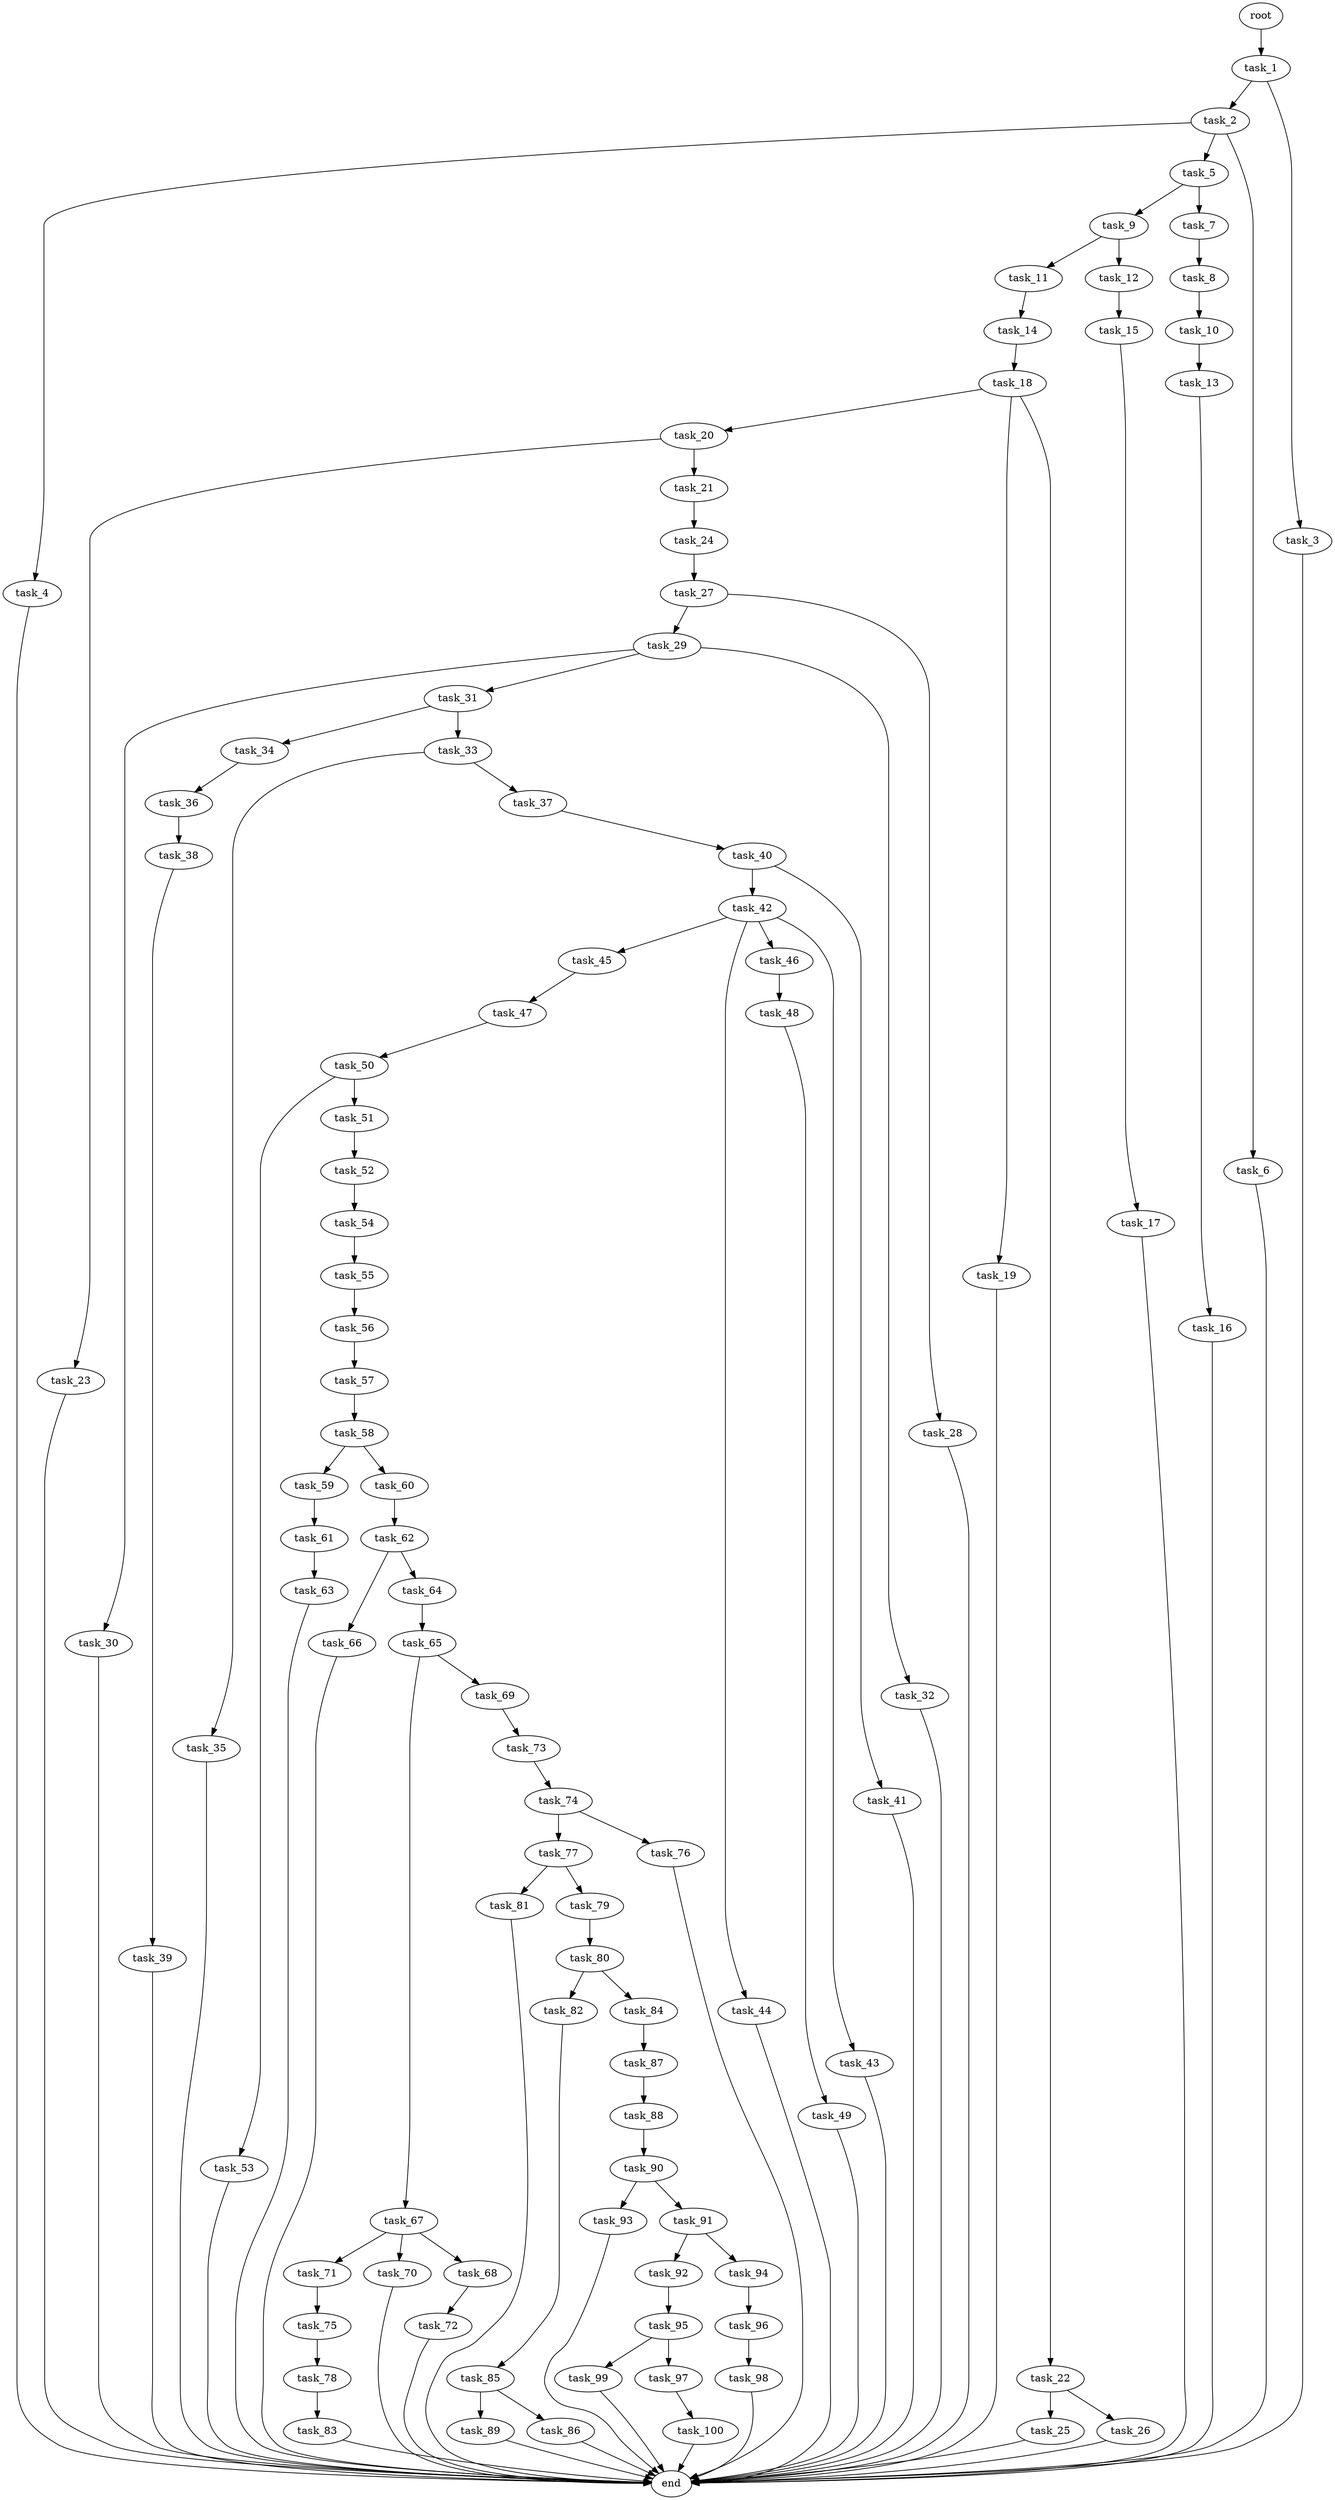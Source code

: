digraph G {
  task_15 [size="7.081799e+11"];
  task_77 [size="1.962220e+10"];
  task_62 [size="5.985445e+11"];
  task_59 [size="2.859487e+11"];
  task_20 [size="3.561468e+11"];
  task_17 [size="1.146330e+11"];
  task_89 [size="3.657165e+11"];
  task_24 [size="5.699799e+11"];
  task_92 [size="5.421716e+11"];
  task_85 [size="4.246012e+09"];
  task_23 [size="4.923286e+11"];
  task_73 [size="2.367942e+11"];
  task_63 [size="9.531976e+11"];
  task_45 [size="9.170265e+11"];
  task_11 [size="5.892900e+11"];
  task_13 [size="3.328330e+11"];
  task_54 [size="6.697759e+11"];
  task_58 [size="2.683207e+11"];
  task_55 [size="8.583312e+10"];
  task_60 [size="4.477199e+11"];
  task_61 [size="5.627054e+11"];
  task_56 [size="2.407210e+11"];
  task_16 [size="6.742107e+11"];
  task_30 [size="2.915580e+10"];
  task_76 [size="5.435784e+11"];
  task_74 [size="1.153513e+11"];
  task_47 [size="2.329590e+11"];
  task_81 [size="5.585915e+11"];
  task_34 [size="3.689227e+11"];
  task_25 [size="1.553830e+11"];
  task_44 [size="2.486591e+11"];
  task_67 [size="9.642982e+11"];
  task_29 [size="2.767753e+11"];
  end [size="0.000000e+00"];
  task_66 [size="4.925548e+11"];
  task_2 [size="1.500785e+11"];
  task_4 [size="6.735593e+11"];
  task_86 [size="2.346451e+10"];
  task_64 [size="3.237415e+11"];
  task_36 [size="9.170200e+11"];
  task_71 [size="3.458199e+11"];
  task_94 [size="4.985482e+10"];
  task_95 [size="3.890057e+11"];
  task_96 [size="6.019202e+11"];
  task_48 [size="3.087707e+11"];
  task_53 [size="7.666265e+11"];
  task_5 [size="6.568880e+11"];
  task_79 [size="7.721116e+10"];
  task_52 [size="7.329842e+11"];
  task_31 [size="7.226710e+11"];
  task_1 [size="3.904239e+11"];
  task_82 [size="3.991450e+11"];
  task_19 [size="1.595422e+11"];
  task_40 [size="1.832317e+10"];
  task_57 [size="6.498120e+11"];
  task_83 [size="2.383125e+11"];
  task_6 [size="6.266063e+11"];
  task_80 [size="6.154895e+11"];
  task_22 [size="5.626488e+10"];
  task_99 [size="8.647355e+11"];
  task_100 [size="2.680643e+11"];
  task_84 [size="3.673453e+11"];
  task_90 [size="8.741465e+11"];
  task_49 [size="8.422387e+11"];
  task_3 [size="8.551484e+10"];
  task_14 [size="2.636414e+11"];
  task_18 [size="2.869952e+11"];
  task_42 [size="8.309959e+11"];
  task_10 [size="8.260475e+11"];
  task_70 [size="9.612177e+11"];
  task_78 [size="8.507484e+11"];
  task_50 [size="5.377010e+11"];
  task_21 [size="1.691894e+11"];
  task_32 [size="9.937370e+11"];
  task_51 [size="6.104987e+11"];
  task_46 [size="2.379229e+11"];
  task_12 [size="5.062213e+10"];
  task_9 [size="3.485222e+11"];
  task_93 [size="1.159607e+11"];
  task_43 [size="4.019735e+11"];
  task_26 [size="2.821428e+11"];
  task_41 [size="6.323785e+11"];
  task_27 [size="4.681338e+11"];
  task_68 [size="1.018399e+11"];
  task_65 [size="1.031134e+11"];
  task_39 [size="8.942241e+11"];
  task_38 [size="7.232359e+11"];
  task_72 [size="1.771282e+11"];
  task_98 [size="6.975371e+11"];
  task_28 [size="7.838280e+11"];
  task_69 [size="5.414538e+11"];
  task_88 [size="6.544857e+10"];
  task_91 [size="8.701652e+10"];
  task_8 [size="6.721988e+11"];
  task_75 [size="7.337556e+11"];
  task_33 [size="4.083679e+11"];
  root [size="0.000000e+00"];
  task_7 [size="9.676259e+11"];
  task_87 [size="9.515424e+11"];
  task_35 [size="9.315974e+11"];
  task_97 [size="3.186085e+11"];
  task_37 [size="7.777198e+11"];

  task_15 -> task_17 [size="1.146330e+08"];
  task_77 -> task_81 [size="5.585915e+08"];
  task_77 -> task_79 [size="7.721116e+07"];
  task_62 -> task_64 [size="3.237415e+08"];
  task_62 -> task_66 [size="4.925548e+08"];
  task_59 -> task_61 [size="5.627054e+08"];
  task_20 -> task_23 [size="4.923286e+08"];
  task_20 -> task_21 [size="1.691894e+08"];
  task_17 -> end [size="1.000000e-12"];
  task_89 -> end [size="1.000000e-12"];
  task_24 -> task_27 [size="4.681338e+08"];
  task_92 -> task_95 [size="3.890057e+08"];
  task_85 -> task_86 [size="2.346451e+07"];
  task_85 -> task_89 [size="3.657165e+08"];
  task_23 -> end [size="1.000000e-12"];
  task_73 -> task_74 [size="1.153513e+08"];
  task_63 -> end [size="1.000000e-12"];
  task_45 -> task_47 [size="2.329590e+08"];
  task_11 -> task_14 [size="2.636414e+08"];
  task_13 -> task_16 [size="6.742107e+08"];
  task_54 -> task_55 [size="8.583312e+07"];
  task_58 -> task_59 [size="2.859487e+08"];
  task_58 -> task_60 [size="4.477199e+08"];
  task_55 -> task_56 [size="2.407210e+08"];
  task_60 -> task_62 [size="5.985445e+08"];
  task_61 -> task_63 [size="9.531976e+08"];
  task_56 -> task_57 [size="6.498120e+08"];
  task_16 -> end [size="1.000000e-12"];
  task_30 -> end [size="1.000000e-12"];
  task_76 -> end [size="1.000000e-12"];
  task_74 -> task_77 [size="1.962220e+07"];
  task_74 -> task_76 [size="5.435784e+08"];
  task_47 -> task_50 [size="5.377010e+08"];
  task_81 -> end [size="1.000000e-12"];
  task_34 -> task_36 [size="9.170200e+08"];
  task_25 -> end [size="1.000000e-12"];
  task_44 -> end [size="1.000000e-12"];
  task_67 -> task_70 [size="9.612177e+08"];
  task_67 -> task_68 [size="1.018399e+08"];
  task_67 -> task_71 [size="3.458199e+08"];
  task_29 -> task_30 [size="2.915580e+07"];
  task_29 -> task_32 [size="9.937370e+08"];
  task_29 -> task_31 [size="7.226710e+08"];
  task_66 -> end [size="1.000000e-12"];
  task_2 -> task_4 [size="6.735593e+08"];
  task_2 -> task_6 [size="6.266063e+08"];
  task_2 -> task_5 [size="6.568880e+08"];
  task_4 -> end [size="1.000000e-12"];
  task_86 -> end [size="1.000000e-12"];
  task_64 -> task_65 [size="1.031134e+08"];
  task_36 -> task_38 [size="7.232359e+08"];
  task_71 -> task_75 [size="7.337556e+08"];
  task_94 -> task_96 [size="6.019202e+08"];
  task_95 -> task_99 [size="8.647355e+08"];
  task_95 -> task_97 [size="3.186085e+08"];
  task_96 -> task_98 [size="6.975371e+08"];
  task_48 -> task_49 [size="8.422387e+08"];
  task_53 -> end [size="1.000000e-12"];
  task_5 -> task_9 [size="3.485222e+08"];
  task_5 -> task_7 [size="9.676259e+08"];
  task_79 -> task_80 [size="6.154895e+08"];
  task_52 -> task_54 [size="6.697759e+08"];
  task_31 -> task_34 [size="3.689227e+08"];
  task_31 -> task_33 [size="4.083679e+08"];
  task_1 -> task_2 [size="1.500785e+08"];
  task_1 -> task_3 [size="8.551484e+07"];
  task_82 -> task_85 [size="4.246012e+06"];
  task_19 -> end [size="1.000000e-12"];
  task_40 -> task_41 [size="6.323785e+08"];
  task_40 -> task_42 [size="8.309959e+08"];
  task_57 -> task_58 [size="2.683207e+08"];
  task_83 -> end [size="1.000000e-12"];
  task_6 -> end [size="1.000000e-12"];
  task_80 -> task_82 [size="3.991450e+08"];
  task_80 -> task_84 [size="3.673453e+08"];
  task_22 -> task_26 [size="2.821428e+08"];
  task_22 -> task_25 [size="1.553830e+08"];
  task_99 -> end [size="1.000000e-12"];
  task_100 -> end [size="1.000000e-12"];
  task_84 -> task_87 [size="9.515424e+08"];
  task_90 -> task_91 [size="8.701652e+07"];
  task_90 -> task_93 [size="1.159607e+08"];
  task_49 -> end [size="1.000000e-12"];
  task_3 -> end [size="1.000000e-12"];
  task_14 -> task_18 [size="2.869952e+08"];
  task_18 -> task_20 [size="3.561468e+08"];
  task_18 -> task_19 [size="1.595422e+08"];
  task_18 -> task_22 [size="5.626488e+07"];
  task_42 -> task_45 [size="9.170265e+08"];
  task_42 -> task_46 [size="2.379229e+08"];
  task_42 -> task_44 [size="2.486591e+08"];
  task_42 -> task_43 [size="4.019735e+08"];
  task_10 -> task_13 [size="3.328330e+08"];
  task_70 -> end [size="1.000000e-12"];
  task_78 -> task_83 [size="2.383125e+08"];
  task_50 -> task_53 [size="7.666265e+08"];
  task_50 -> task_51 [size="6.104987e+08"];
  task_21 -> task_24 [size="5.699799e+08"];
  task_32 -> end [size="1.000000e-12"];
  task_51 -> task_52 [size="7.329842e+08"];
  task_46 -> task_48 [size="3.087707e+08"];
  task_12 -> task_15 [size="7.081799e+08"];
  task_9 -> task_12 [size="5.062213e+07"];
  task_9 -> task_11 [size="5.892900e+08"];
  task_93 -> end [size="1.000000e-12"];
  task_43 -> end [size="1.000000e-12"];
  task_26 -> end [size="1.000000e-12"];
  task_41 -> end [size="1.000000e-12"];
  task_27 -> task_29 [size="2.767753e+08"];
  task_27 -> task_28 [size="7.838280e+08"];
  task_68 -> task_72 [size="1.771282e+08"];
  task_65 -> task_69 [size="5.414538e+08"];
  task_65 -> task_67 [size="9.642982e+08"];
  task_39 -> end [size="1.000000e-12"];
  task_38 -> task_39 [size="8.942241e+08"];
  task_72 -> end [size="1.000000e-12"];
  task_98 -> end [size="1.000000e-12"];
  task_28 -> end [size="1.000000e-12"];
  task_69 -> task_73 [size="2.367942e+08"];
  task_88 -> task_90 [size="8.741465e+08"];
  task_91 -> task_92 [size="5.421716e+08"];
  task_91 -> task_94 [size="4.985482e+07"];
  task_8 -> task_10 [size="8.260475e+08"];
  task_75 -> task_78 [size="8.507484e+08"];
  task_33 -> task_35 [size="9.315974e+08"];
  task_33 -> task_37 [size="7.777198e+08"];
  root -> task_1 [size="1.000000e-12"];
  task_7 -> task_8 [size="6.721988e+08"];
  task_87 -> task_88 [size="6.544857e+07"];
  task_35 -> end [size="1.000000e-12"];
  task_97 -> task_100 [size="2.680643e+08"];
  task_37 -> task_40 [size="1.832317e+07"];
}
